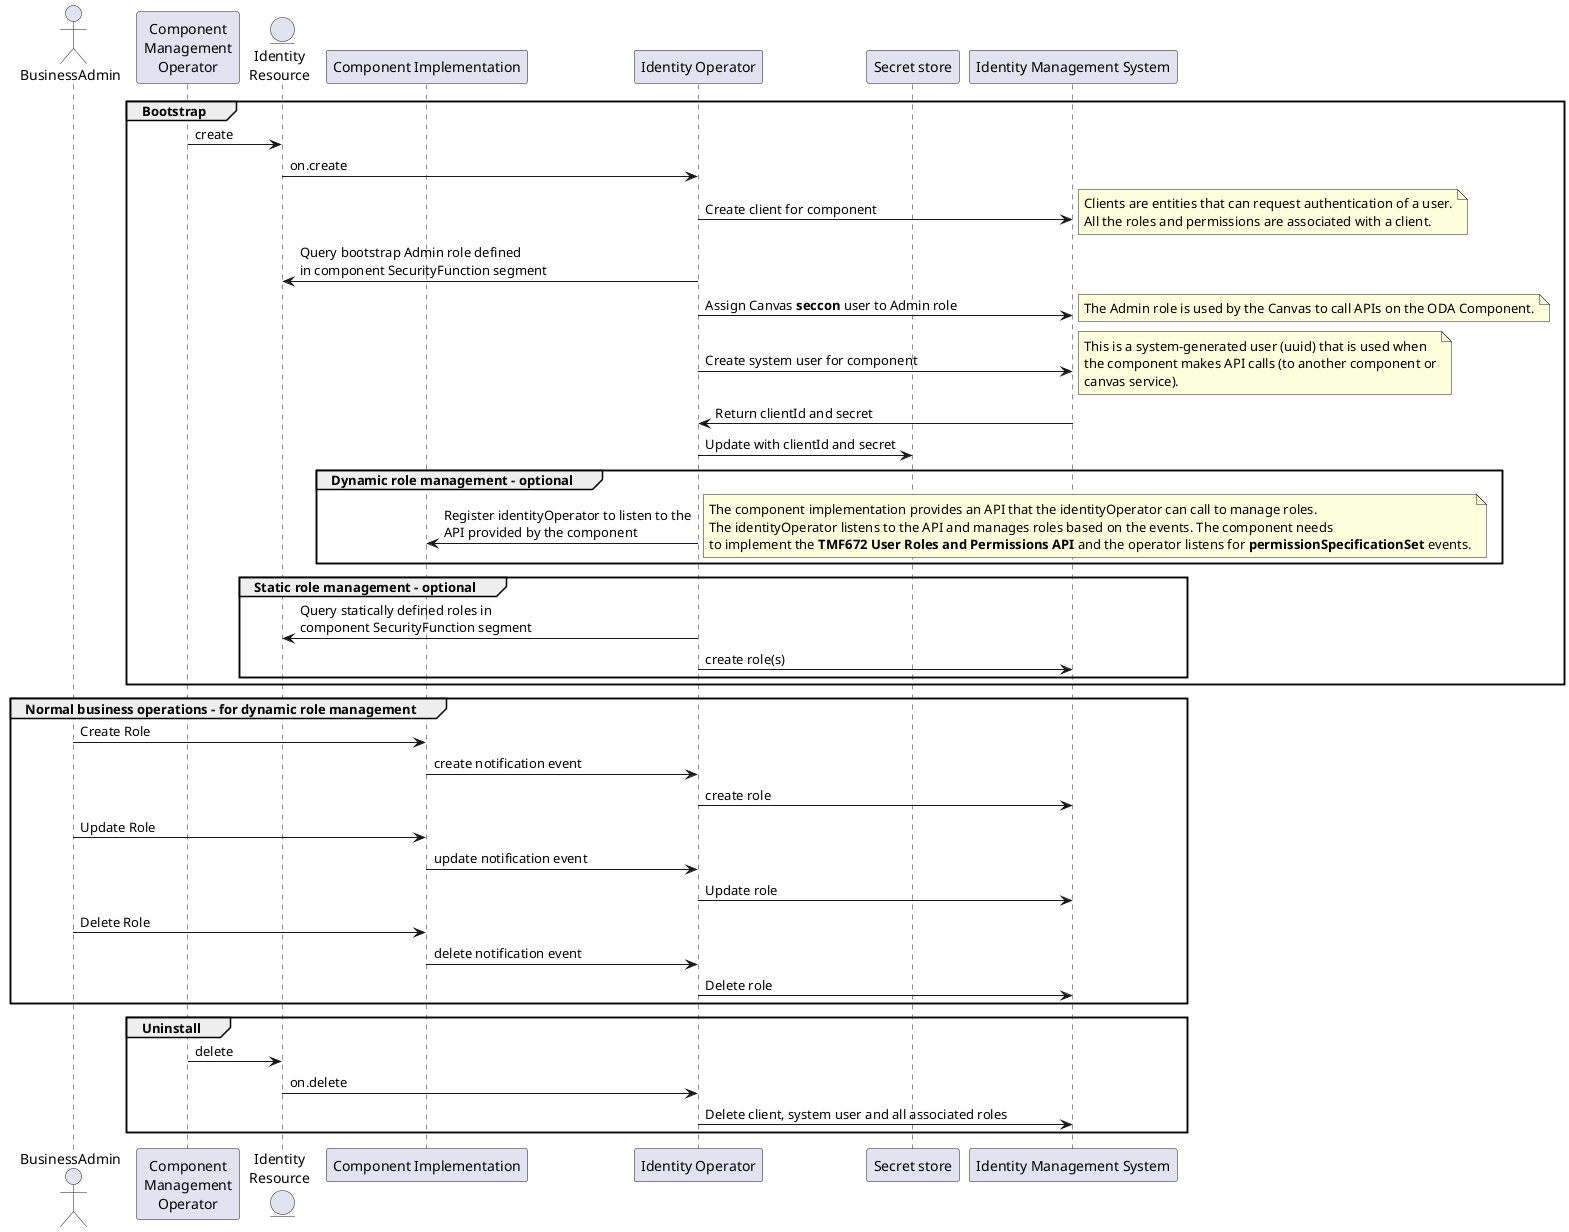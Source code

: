 @startuml

actor BusinessAdmin
participant "Component\nManagement\nOperator" as ComponentOperator
entity "Identity\nResource" as IdentityResource
participant "Component Implementation" as ComponentImplementation
participant "Identity Operator" as identityOperator
participant "Secret store" as SecretStore
participant "Identity Management System" as IDM

group Bootstrap
IdentityResource <- ComponentOperator : create

IdentityResource -> identityOperator: on.create 
identityOperator -> IDM: Create client for component
note right
    Clients are entities that can request authentication of a user.
    All the roles and permissions are associated with a client.
end note

identityOperator -> IdentityResource : Query bootstrap Admin role defined\nin component SecurityFunction segment
identityOperator -> IDM: Assign Canvas **seccon** user to Admin role
note right
    The Admin role is used by the Canvas to call APIs on the ODA Component.
end note

identityOperator -> IDM: Create system user for component
note right
    This is a system-generated user (uuid) that is used when
    the component makes API calls (to another component or
    canvas service).
end note
identityOperator <- IDM: Return clientId and secret
identityOperator -> SecretStore: Update with clientId and secret

group Dynamic role management - optional
    identityOperator -> ComponentImplementation: Register identityOperator to listen to the\nAPI provided by the component
    note right
        The component implementation provides an API that the identityOperator can call to manage roles.
        The identityOperator listens to the API and manages roles based on the events. The component needs
        to implement the **TMF672 User Roles and Permissions API** and the operator listens for **permissionSpecificationSet** events.
    end note
end 
group Static role management - optional
    identityOperator -> IdentityResource: Query statically defined roles in\ncomponent SecurityFunction segment
    identityOperator -> IDM: create role(s)
end 

end 
group Normal business operations - for dynamic role management
    BusinessAdmin -> ComponentImplementation: Create Role
    ComponentImplementation-> identityOperator: create notification event
    identityOperator -> IDM: create role
    BusinessAdmin -> ComponentImplementation: Update Role
    ComponentImplementation-> identityOperator: update notification event
    identityOperator -> IDM: Update role
    BusinessAdmin -> ComponentImplementation: Delete Role
    ComponentImplementation-> identityOperator: delete notification event
    identityOperator -> IDM: Delete role
end

group Uninstall
    ComponentOperator -> IdentityResource  : delete
    IdentityResource -> identityOperator: on.delete 
    identityOperator -> IDM: Delete client, system user and all associated roles  
end

@enduml